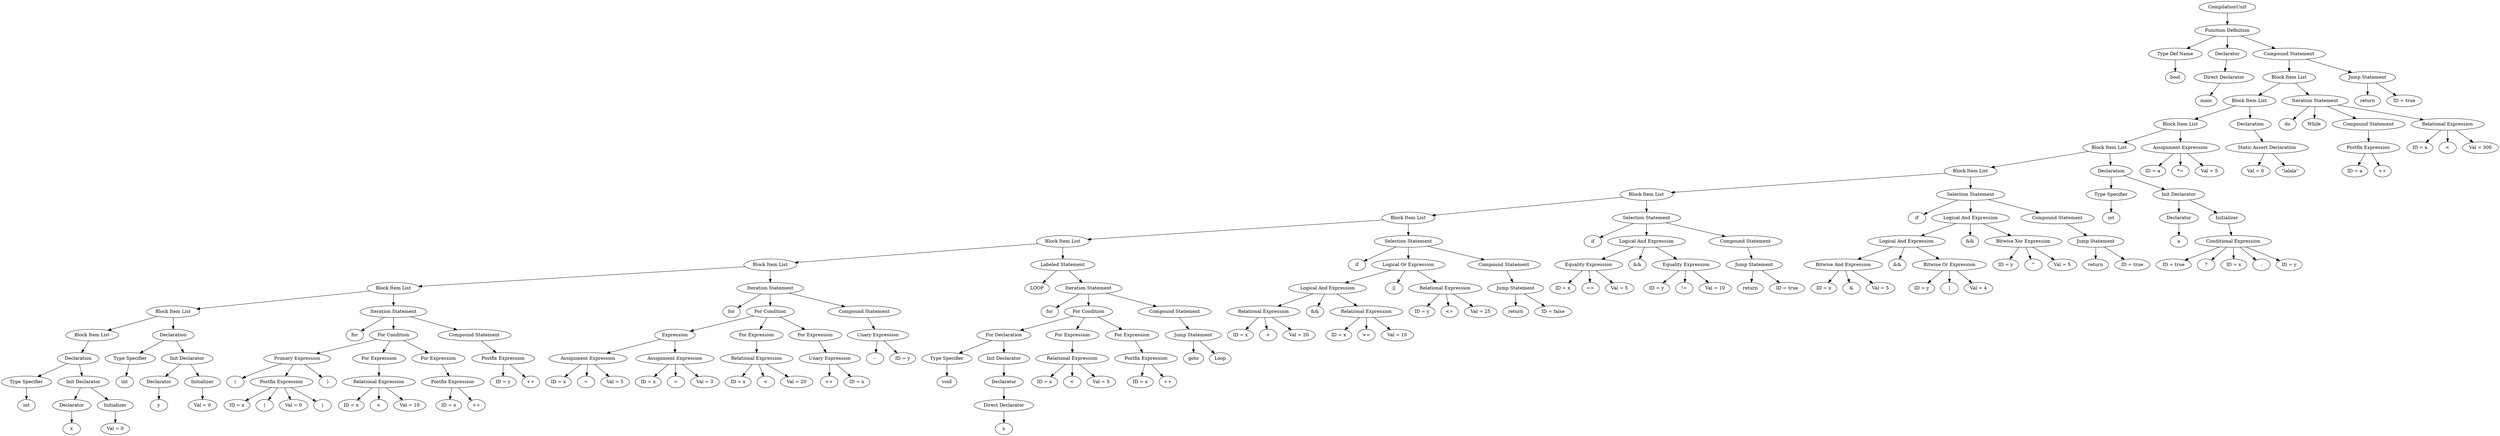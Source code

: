digraph G {
		Q74[label="CompilationUnit"];
		Q74 -> Q75
		Q75[label="Function Definition"];
		Q75 -> Q76
		Q76[label="Type Def Name"];
		Q76 -> Q77
		Q77[label="bool"];
		Q75 -> Q78
		Q78[label="Declarator"];
		Q78 -> Q79
		Q79[label="Direct Declarator"];
		Q79 -> Q80
		Q80[label="main"];
		Q75 -> Q81
		Q81[label="Compound Statement"];
		Q81 -> Q82
		Q82[label="Block Item List"];
		Q82 -> Q83
		Q83[label="Block Item List"];
		Q83 -> Q84
		Q84[label="Block Item List"];
		Q84 -> Q85
		Q85[label="Block Item List"];
		Q85 -> Q86
		Q86[label="Block Item List"];
		Q86 -> Q87
		Q87[label="Block Item List"];
		Q87 -> Q88
		Q88[label="Block Item List"];
		Q88 -> Q89
		Q89[label="Block Item List"];
		Q89 -> Q90
		Q90[label="Block Item List"];
		Q90 -> Q91
		Q91[label="Block Item List"];
		Q91 -> Q92
		Q92[label="Block Item List"];
		Q92 -> Q93
		Q93[label="Block Item List"];
		Q93 -> Q94
		Q94[label="Declaration"];
		Q94 -> Q95
		Q95[label="Type Specifier"];
		Q95 -> Q96
		Q96[label="int"];
		Q94 -> Q97
		Q97[label="Init Declarator"];
		Q97 -> Q98
		Q98[label="Declarator"];
		Q98 -> Q99
		Q99[label="x"];
		Q97 -> Q100
		Q100[label="Initializer"];
		Q100 -> Q101
		Q101[label="Val = 0"];
		Q92 -> Q102
		Q102[label="Declaration"];
		Q102 -> Q103
		Q103[label="Type Specifier"];
		Q103 -> Q104
		Q104[label="int"];
		Q102 -> Q105
		Q105[label="Init Declarator"];
		Q105 -> Q106
		Q106[label="Declarator"];
		Q106 -> Q107
		Q107[label="y"];
		Q105 -> Q108
		Q108[label="Initializer"];
		Q108 -> Q109
		Q109[label="Val = 0"];
		Q91 -> Q110
		Q110[label="Iteration Statement"];
		Q110 -> Q111
		Q111[label="for"];
		Q110 -> Q112
		Q112[label="For Condition"];
		Q112 -> Q113
		Q113[label="Primary Expression"];
		Q113 -> Q114
		Q114[label="("];
		Q113 -> Q115
		Q115[label="Postfix Expression"];
		Q115 -> Q116
		Q116[label="ID = x"];
		Q115 -> Q117
		Q117[label="("];
		Q115 -> Q118
		Q118[label="Val = 0"];
		Q115 -> Q119
		Q119[label=")"];
		Q113 -> Q120
		Q120[label=")"];
		Q112 -> Q121
		Q121[label="For Expression"];
		Q121 -> Q122
		Q122[label="Relational Expression"];
		Q122 -> Q123
		Q123[label="ID = x"];
		Q122 -> Q124
		Q124[label="<"];
		Q122 -> Q125
		Q125[label="Val = 10"];
		Q112 -> Q126
		Q126[label="For Expression"];
		Q126 -> Q127
		Q127[label="Postfix Expression"];
		Q127 -> Q128
		Q128[label="ID = x"];
		Q127 -> Q129
		Q129[label="++"];
		Q110 -> Q130
		Q130[label="Compound Statement"];
		Q130 -> Q131
		Q131[label="Postfix Expression"];
		Q131 -> Q132
		Q132[label="ID = y"];
		Q131 -> Q133
		Q133[label="++"];
		Q90 -> Q134
		Q134[label="Iteration Statement"];
		Q134 -> Q135
		Q135[label="for"];
		Q134 -> Q136
		Q136[label="For Condition"];
		Q136 -> Q137
		Q137[label="Expression"];
		Q137 -> Q138
		Q138[label="Assignment Expression"];
		Q138 -> Q139
		Q139[label="ID = x"];
		Q138 -> Q140
		Q140[label="="];
		Q138 -> Q141
		Q141[label="Val = 5"];
		Q137 -> Q142
		Q142[label="Assignment Expression"];
		Q142 -> Q143
		Q143[label="ID = x"];
		Q142 -> Q144
		Q144[label="="];
		Q142 -> Q145
		Q145[label="Val = 3"];
		Q136 -> Q146
		Q146[label="For Expression"];
		Q146 -> Q147
		Q147[label="Relational Expression"];
		Q147 -> Q148
		Q148[label="ID = x"];
		Q147 -> Q149
		Q149[label="<"];
		Q147 -> Q150
		Q150[label="Val = 20"];
		Q136 -> Q151
		Q151[label="For Expression"];
		Q151 -> Q152
		Q152[label="Unary Expression"];
		Q152 -> Q153
		Q153[label="++"];
		Q152 -> Q154
		Q154[label="ID = x"];
		Q134 -> Q155
		Q155[label="Compound Statement"];
		Q155 -> Q156
		Q156[label="Unary Expression"];
		Q156 -> Q157
		Q157[label="--"];
		Q156 -> Q158
		Q158[label="ID = y"];
		Q89 -> Q159
		Q159[label="Labeled Statement"];
		Q159 -> Q160
		Q160[label="LOOP"];
		Q159 -> Q161
		Q161[label="Iteration Statement"];
		Q161 -> Q162
		Q162[label="for"];
		Q161 -> Q163
		Q163[label="For Condition"];
		Q163 -> Q164
		Q164[label="For Declaration"];
		Q164 -> Q165
		Q165[label="Type Specifier"];
		Q165 -> Q166
		Q166[label="void"];
		Q164 -> Q167
		Q167[label="Init Declarator"];
		Q167 -> Q168
		Q168[label="Declarator"];
		Q168 -> Q169
		Q169[label="Direct Declarator"];
		Q169 -> Q170
		Q170[label="x"];
		Q163 -> Q171
		Q171[label="For Expression"];
		Q171 -> Q172
		Q172[label="Relational Expression"];
		Q172 -> Q173
		Q173[label="ID = x"];
		Q172 -> Q174
		Q174[label="<"];
		Q172 -> Q175
		Q175[label="Val = 5"];
		Q163 -> Q176
		Q176[label="For Expression"];
		Q176 -> Q177
		Q177[label="Postfix Expression"];
		Q177 -> Q178
		Q178[label="ID = x"];
		Q177 -> Q179
		Q179[label="++"];
		Q161 -> Q180
		Q180[label="Compound Statement"];
		Q180 -> Q181
		Q181[label="Jump Statement"];
		Q181 -> Q182
		Q182[label="goto"];
		Q181 -> Q183
		Q183[label="Loop"];
		Q88 -> Q184
		Q184[label="Selection Statement"];
		Q184 -> Q185
		Q185[label="if"];
		Q184 -> Q186
		Q186[label="Logical Or Expression"];
		Q186 -> Q187
		Q187[label="Logical And Expression"];
		Q187 -> Q188
		Q188[label="Relational Expression"];
		Q188 -> Q189
		Q189[label="ID = x"];
		Q188 -> Q190
		Q190[label=">"];
		Q188 -> Q191
		Q191[label="Val = 20"];
		Q187 -> Q192
		Q192[label="&&"];
		Q187 -> Q193
		Q193[label="Relational Expression"];
		Q193 -> Q194
		Q194[label="ID = x"];
		Q193 -> Q195
		Q195[label=">="];
		Q193 -> Q196
		Q196[label="Val = 10"];
		Q186 -> Q197
		Q197[label="||"];
		Q186 -> Q198
		Q198[label="Relational Expression"];
		Q198 -> Q199
		Q199[label="ID = y"];
		Q198 -> Q200
		Q200[label="<="];
		Q198 -> Q201
		Q201[label="Val = 25"];
		Q184 -> Q202
		Q202[label="Compound Statement"];
		Q202 -> Q203
		Q203[label="Jump Statement"];
		Q203 -> Q204
		Q204[label="return"];
		Q203 -> Q205
		Q205[label="ID = false"];
		Q87 -> Q206
		Q206[label="Selection Statement"];
		Q206 -> Q207
		Q207[label="if"];
		Q206 -> Q208
		Q208[label="Logical And Expression"];
		Q208 -> Q209
		Q209[label="Equality Expression"];
		Q209 -> Q210
		Q210[label="ID = x"];
		Q209 -> Q211
		Q211[label="=="];
		Q209 -> Q212
		Q212[label="Val = 5"];
		Q208 -> Q213
		Q213[label="&&"];
		Q208 -> Q214
		Q214[label="Equality Expression"];
		Q214 -> Q215
		Q215[label="ID = y"];
		Q214 -> Q216
		Q216[label="!="];
		Q214 -> Q217
		Q217[label="Val = 10"];
		Q206 -> Q218
		Q218[label="Compound Statement"];
		Q218 -> Q219
		Q219[label="Jump Statement"];
		Q219 -> Q220
		Q220[label="return"];
		Q219 -> Q221
		Q221[label="ID = true"];
		Q86 -> Q222
		Q222[label="Selection Statement"];
		Q222 -> Q223
		Q223[label="if"];
		Q222 -> Q224
		Q224[label="Logical And Expression"];
		Q224 -> Q225
		Q225[label="Logical And Expression"];
		Q225 -> Q226
		Q226[label="Bitwise And Expression"];
		Q226 -> Q227
		Q227[label="ID = x"];
		Q226 -> Q228
		Q228[label="&"];
		Q226 -> Q229
		Q229[label="Val = 5"];
		Q225 -> Q230
		Q230[label="&&"];
		Q225 -> Q231
		Q231[label="Bitwise Or Expression"];
		Q231 -> Q232
		Q232[label="ID = y"];
		Q231 -> Q233
		Q233[label="|"];
		Q231 -> Q234
		Q234[label="Val = 4"];
		Q224 -> Q235
		Q235[label="&&"];
		Q224 -> Q236
		Q236[label="Bitwise Xor Expression"];
		Q236 -> Q237
		Q237[label="ID = y"];
		Q236 -> Q238
		Q238[label="^"];
		Q236 -> Q239
		Q239[label="Val = 5"];
		Q222 -> Q240
		Q240[label="Compound Statement"];
		Q240 -> Q241
		Q241[label="Jump Statement"];
		Q241 -> Q242
		Q242[label="return"];
		Q241 -> Q243
		Q243[label="ID = true"];
		Q85 -> Q244
		Q244[label="Declaration"];
		Q244 -> Q245
		Q245[label="Type Specifier"];
		Q245 -> Q246
		Q246[label="int"];
		Q244 -> Q247
		Q247[label="Init Declarator"];
		Q247 -> Q248
		Q248[label="Declarator"];
		Q248 -> Q249
		Q249[label="a"];
		Q247 -> Q250
		Q250[label="Initializer"];
		Q250 -> Q251
		Q251[label="Conditional Expression"];
		Q251 -> Q252
		Q252[label="ID = true"];
		Q251 -> Q253
		Q253[label="?"];
		Q251 -> Q254
		Q254[label="ID = x"];
		Q251 -> Q255
		Q255[label=":"];
		Q251 -> Q256
		Q256[label="ID = y"];
		Q84 -> Q257
		Q257[label="Assignment Expression"];
		Q257 -> Q258
		Q258[label="ID = a"];
		Q257 -> Q259
		Q259[label="*="];
		Q257 -> Q260
		Q260[label="Val = 5"];
		Q83 -> Q261
		Q261[label="Declaration"];
		Q261 -> Q262
		Q262[label="Static Assert Declaration"];
		Q262 -> Q263
		Q263[label="Val = 0"];
		Q262 -> Q264
		Q264[label="\"lalala\""];
		Q82 -> Q265
		Q265[label="Iteration Statement"];
		Q265 -> Q266
		Q266[label="do"];
		Q265 -> Q267
		Q267[label="While"];
		Q265 -> Q268
		Q268[label="Compound Statement"];
		Q268 -> Q269
		Q269[label="Postfix Expression"];
		Q269 -> Q270
		Q270[label="ID = a"];
		Q269 -> Q271
		Q271[label="++"];
		Q265 -> Q272
		Q272[label="Relational Expression"];
		Q272 -> Q273
		Q273[label="ID = a"];
		Q272 -> Q274
		Q274[label="<"];
		Q272 -> Q275
		Q275[label="Val = 300"];
		Q81 -> Q276
		Q276[label="Jump Statement"];
		Q276 -> Q277
		Q277[label="return"];
		Q276 -> Q278
		Q278[label="ID = true"];
		
}